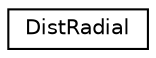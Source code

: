 digraph "Graphical Class Hierarchy"
{
  edge [fontname="Helvetica",fontsize="10",labelfontname="Helvetica",labelfontsize="10"];
  node [fontname="Helvetica",fontsize="10",shape=record];
  rankdir="LR";
  Node0 [label="DistRadial",height=0.2,width=0.4,color="black", fillcolor="white", style="filled",URL="$classDistRadial.html"];
}
